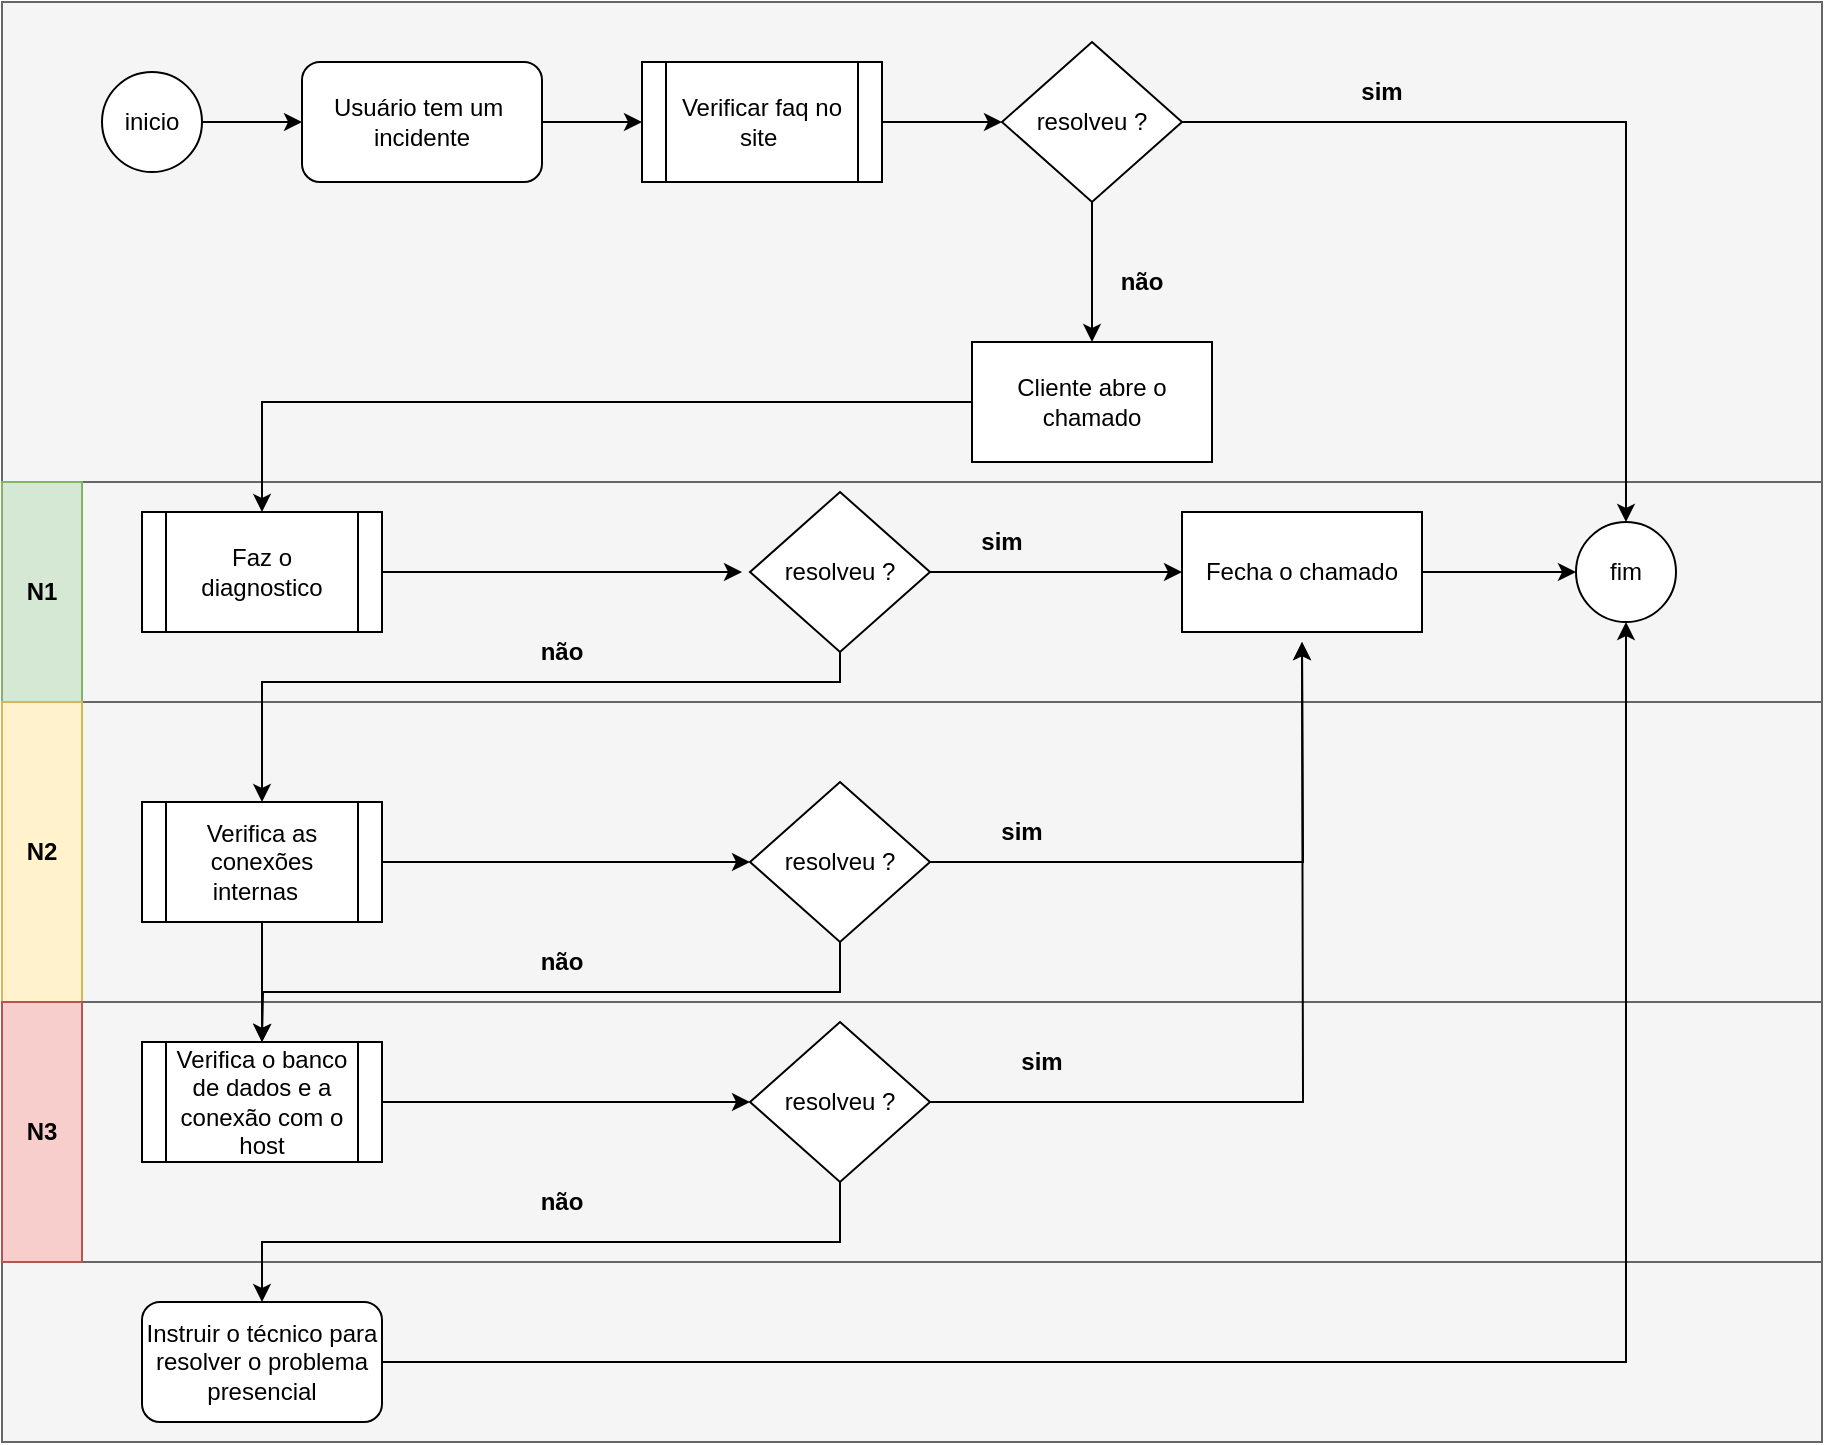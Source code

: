 <mxfile version="13.10.9" type="device"><diagram id="phbRM9F4ThqcNFiPo-oF" name="Page-1"><mxGraphModel dx="1422" dy="794" grid="1" gridSize="10" guides="1" tooltips="1" connect="1" arrows="1" fold="1" page="1" pageScale="1" pageWidth="827" pageHeight="1169" math="0" shadow="0"><root><mxCell id="0"/><mxCell id="1" parent="0"/><mxCell id="-6JptFEK05dHUCu8RsX5-108" value="" style="rounded=0;whiteSpace=wrap;html=1;fillColor=#f5f5f5;strokeColor=#666666;fontColor=#333333;" vertex="1" parent="1"><mxGeometry x="40" y="1010" width="910" height="90" as="geometry"/></mxCell><mxCell id="-6JptFEK05dHUCu8RsX5-107" value="" style="rounded=0;whiteSpace=wrap;html=1;fillColor=#f5f5f5;strokeColor=#666666;fontColor=#333333;" vertex="1" parent="1"><mxGeometry x="40" y="870" width="910" height="140" as="geometry"/></mxCell><mxCell id="-6JptFEK05dHUCu8RsX5-106" value="" style="rounded=0;whiteSpace=wrap;html=1;fillColor=#f5f5f5;strokeColor=#666666;fontColor=#333333;" vertex="1" parent="1"><mxGeometry x="40" y="730" width="910" height="150" as="geometry"/></mxCell><mxCell id="-6JptFEK05dHUCu8RsX5-105" value="" style="rounded=0;whiteSpace=wrap;html=1;fillColor=#f5f5f5;strokeColor=#666666;fontColor=#333333;" vertex="1" parent="1"><mxGeometry x="40" y="620" width="910" height="110" as="geometry"/></mxCell><mxCell id="-6JptFEK05dHUCu8RsX5-104" value="" style="rounded=0;whiteSpace=wrap;html=1;fillColor=#f5f5f5;strokeColor=#666666;fontColor=#333333;" vertex="1" parent="1"><mxGeometry x="40" y="380" width="910" height="240" as="geometry"/></mxCell><mxCell id="-6JptFEK05dHUCu8RsX5-3" style="edgeStyle=orthogonalEdgeStyle;rounded=0;orthogonalLoop=1;jettySize=auto;html=1;" edge="1" parent="1" source="-6JptFEK05dHUCu8RsX5-1" target="-6JptFEK05dHUCu8RsX5-2"><mxGeometry relative="1" as="geometry"/></mxCell><mxCell id="-6JptFEK05dHUCu8RsX5-1" value="inicio" style="ellipse;whiteSpace=wrap;html=1;aspect=fixed;" vertex="1" parent="1"><mxGeometry x="90" y="415" width="50" height="50" as="geometry"/></mxCell><mxCell id="-6JptFEK05dHUCu8RsX5-5" style="edgeStyle=orthogonalEdgeStyle;rounded=0;orthogonalLoop=1;jettySize=auto;html=1;" edge="1" parent="1" source="-6JptFEK05dHUCu8RsX5-2" target="-6JptFEK05dHUCu8RsX5-4"><mxGeometry relative="1" as="geometry"/></mxCell><mxCell id="-6JptFEK05dHUCu8RsX5-2" value="Usuário tem um&amp;nbsp;&lt;br&gt;incidente" style="rounded=1;whiteSpace=wrap;html=1;" vertex="1" parent="1"><mxGeometry x="190" y="410" width="120" height="60" as="geometry"/></mxCell><mxCell id="-6JptFEK05dHUCu8RsX5-51" style="edgeStyle=orthogonalEdgeStyle;rounded=0;orthogonalLoop=1;jettySize=auto;html=1;entryX=0;entryY=0.5;entryDx=0;entryDy=0;" edge="1" parent="1" source="-6JptFEK05dHUCu8RsX5-4" target="-6JptFEK05dHUCu8RsX5-43"><mxGeometry relative="1" as="geometry"/></mxCell><mxCell id="-6JptFEK05dHUCu8RsX5-4" value="Verificar faq no site&amp;nbsp;" style="shape=process;whiteSpace=wrap;html=1;backgroundOutline=1;" vertex="1" parent="1"><mxGeometry x="360" y="410" width="120" height="60" as="geometry"/></mxCell><mxCell id="-6JptFEK05dHUCu8RsX5-59" style="edgeStyle=orthogonalEdgeStyle;rounded=0;orthogonalLoop=1;jettySize=auto;html=1;entryX=0.5;entryY=0;entryDx=0;entryDy=0;" edge="1" parent="1" source="-6JptFEK05dHUCu8RsX5-40" target="-6JptFEK05dHUCu8RsX5-41"><mxGeometry relative="1" as="geometry"/></mxCell><mxCell id="-6JptFEK05dHUCu8RsX5-40" value="Cliente abre o chamado" style="rounded=0;whiteSpace=wrap;html=1;" vertex="1" parent="1"><mxGeometry x="525" y="550" width="120" height="60" as="geometry"/></mxCell><mxCell id="-6JptFEK05dHUCu8RsX5-60" style="edgeStyle=orthogonalEdgeStyle;rounded=0;orthogonalLoop=1;jettySize=auto;html=1;exitX=1;exitY=0.5;exitDx=0;exitDy=0;" edge="1" parent="1" source="-6JptFEK05dHUCu8RsX5-41"><mxGeometry relative="1" as="geometry"><mxPoint x="410" y="665" as="targetPoint"/></mxGeometry></mxCell><mxCell id="-6JptFEK05dHUCu8RsX5-41" value="Faz o diagnostico" style="shape=process;whiteSpace=wrap;html=1;backgroundOutline=1;" vertex="1" parent="1"><mxGeometry x="110" y="635" width="120" height="60" as="geometry"/></mxCell><mxCell id="-6JptFEK05dHUCu8RsX5-53" style="edgeStyle=orthogonalEdgeStyle;rounded=0;orthogonalLoop=1;jettySize=auto;html=1;" edge="1" parent="1" source="-6JptFEK05dHUCu8RsX5-43" target="-6JptFEK05dHUCu8RsX5-40"><mxGeometry relative="1" as="geometry"/></mxCell><mxCell id="-6JptFEK05dHUCu8RsX5-55" style="edgeStyle=orthogonalEdgeStyle;rounded=0;orthogonalLoop=1;jettySize=auto;html=1;exitX=1;exitY=0.5;exitDx=0;exitDy=0;entryX=0.5;entryY=0;entryDx=0;entryDy=0;" edge="1" parent="1" source="-6JptFEK05dHUCu8RsX5-43" target="-6JptFEK05dHUCu8RsX5-54"><mxGeometry relative="1" as="geometry"/></mxCell><mxCell id="-6JptFEK05dHUCu8RsX5-43" value="resolveu ?" style="rhombus;whiteSpace=wrap;html=1;" vertex="1" parent="1"><mxGeometry x="540" y="400" width="90" height="80" as="geometry"/></mxCell><mxCell id="-6JptFEK05dHUCu8RsX5-54" value="fim" style="ellipse;whiteSpace=wrap;html=1;aspect=fixed;" vertex="1" parent="1"><mxGeometry x="827" y="640" width="50" height="50" as="geometry"/></mxCell><mxCell id="-6JptFEK05dHUCu8RsX5-56" value="&lt;b&gt;sim&lt;/b&gt;" style="text;html=1;strokeColor=none;fillColor=none;align=center;verticalAlign=middle;whiteSpace=wrap;rounded=0;" vertex="1" parent="1"><mxGeometry x="710" y="415" width="40" height="20" as="geometry"/></mxCell><mxCell id="-6JptFEK05dHUCu8RsX5-58" value="&lt;b&gt;não&lt;/b&gt;" style="text;html=1;strokeColor=none;fillColor=none;align=center;verticalAlign=middle;whiteSpace=wrap;rounded=0;" vertex="1" parent="1"><mxGeometry x="590" y="510" width="40" height="20" as="geometry"/></mxCell><mxCell id="-6JptFEK05dHUCu8RsX5-66" style="edgeStyle=orthogonalEdgeStyle;rounded=0;orthogonalLoop=1;jettySize=auto;html=1;entryX=0.5;entryY=0;entryDx=0;entryDy=0;" edge="1" parent="1" source="-6JptFEK05dHUCu8RsX5-61" target="-6JptFEK05dHUCu8RsX5-64"><mxGeometry relative="1" as="geometry"><Array as="points"><mxPoint x="459" y="720"/><mxPoint x="170" y="720"/></Array></mxGeometry></mxCell><mxCell id="-6JptFEK05dHUCu8RsX5-77" style="edgeStyle=orthogonalEdgeStyle;rounded=0;orthogonalLoop=1;jettySize=auto;html=1;" edge="1" parent="1" source="-6JptFEK05dHUCu8RsX5-61" target="-6JptFEK05dHUCu8RsX5-75"><mxGeometry relative="1" as="geometry"/></mxCell><mxCell id="-6JptFEK05dHUCu8RsX5-61" value="resolveu ?" style="rhombus;whiteSpace=wrap;html=1;" vertex="1" parent="1"><mxGeometry x="414" y="625" width="90" height="80" as="geometry"/></mxCell><mxCell id="-6JptFEK05dHUCu8RsX5-63" value="&lt;b&gt;sim&lt;/b&gt;" style="text;html=1;strokeColor=none;fillColor=none;align=center;verticalAlign=middle;whiteSpace=wrap;rounded=0;" vertex="1" parent="1"><mxGeometry x="520" y="640" width="40" height="20" as="geometry"/></mxCell><mxCell id="-6JptFEK05dHUCu8RsX5-80" style="edgeStyle=orthogonalEdgeStyle;rounded=0;orthogonalLoop=1;jettySize=auto;html=1;exitX=1;exitY=0.5;exitDx=0;exitDy=0;entryX=0;entryY=0.5;entryDx=0;entryDy=0;" edge="1" parent="1" source="-6JptFEK05dHUCu8RsX5-64" target="-6JptFEK05dHUCu8RsX5-79"><mxGeometry relative="1" as="geometry"/></mxCell><mxCell id="-6JptFEK05dHUCu8RsX5-84" style="edgeStyle=orthogonalEdgeStyle;rounded=0;orthogonalLoop=1;jettySize=auto;html=1;" edge="1" parent="1" source="-6JptFEK05dHUCu8RsX5-64" target="-6JptFEK05dHUCu8RsX5-82"><mxGeometry relative="1" as="geometry"/></mxCell><mxCell id="-6JptFEK05dHUCu8RsX5-64" value="Verifica as conexões internas&amp;nbsp;&amp;nbsp;" style="shape=process;whiteSpace=wrap;html=1;backgroundOutline=1;" vertex="1" parent="1"><mxGeometry x="110" y="780" width="120" height="60" as="geometry"/></mxCell><mxCell id="-6JptFEK05dHUCu8RsX5-65" value="&lt;b&gt;N1&lt;/b&gt;" style="text;html=1;strokeColor=#82b366;fillColor=#d5e8d4;align=center;verticalAlign=middle;whiteSpace=wrap;rounded=0;rotation=0;" vertex="1" parent="1"><mxGeometry x="40" y="620" width="40" height="110" as="geometry"/></mxCell><mxCell id="-6JptFEK05dHUCu8RsX5-74" value="&lt;b&gt;não&lt;/b&gt;" style="text;html=1;strokeColor=none;fillColor=none;align=center;verticalAlign=middle;whiteSpace=wrap;rounded=0;" vertex="1" parent="1"><mxGeometry x="300" y="695" width="40" height="20" as="geometry"/></mxCell><mxCell id="-6JptFEK05dHUCu8RsX5-76" style="edgeStyle=orthogonalEdgeStyle;rounded=0;orthogonalLoop=1;jettySize=auto;html=1;" edge="1" parent="1" source="-6JptFEK05dHUCu8RsX5-75" target="-6JptFEK05dHUCu8RsX5-54"><mxGeometry relative="1" as="geometry"/></mxCell><mxCell id="-6JptFEK05dHUCu8RsX5-75" value="Fecha o chamado" style="rounded=0;whiteSpace=wrap;html=1;" vertex="1" parent="1"><mxGeometry x="630" y="635" width="120" height="60" as="geometry"/></mxCell><mxCell id="-6JptFEK05dHUCu8RsX5-81" style="edgeStyle=orthogonalEdgeStyle;rounded=0;orthogonalLoop=1;jettySize=auto;html=1;" edge="1" parent="1" source="-6JptFEK05dHUCu8RsX5-79"><mxGeometry relative="1" as="geometry"><mxPoint x="690" y="700" as="targetPoint"/></mxGeometry></mxCell><mxCell id="-6JptFEK05dHUCu8RsX5-89" style="edgeStyle=orthogonalEdgeStyle;rounded=0;orthogonalLoop=1;jettySize=auto;html=1;exitX=0.5;exitY=1;exitDx=0;exitDy=0;" edge="1" parent="1" source="-6JptFEK05dHUCu8RsX5-79"><mxGeometry relative="1" as="geometry"><mxPoint x="170" y="900" as="targetPoint"/></mxGeometry></mxCell><mxCell id="-6JptFEK05dHUCu8RsX5-79" value="resolveu ?" style="rhombus;whiteSpace=wrap;html=1;" vertex="1" parent="1"><mxGeometry x="414" y="770" width="90" height="80" as="geometry"/></mxCell><mxCell id="-6JptFEK05dHUCu8RsX5-87" style="edgeStyle=orthogonalEdgeStyle;rounded=0;orthogonalLoop=1;jettySize=auto;html=1;" edge="1" parent="1" source="-6JptFEK05dHUCu8RsX5-82" target="-6JptFEK05dHUCu8RsX5-86"><mxGeometry relative="1" as="geometry"/></mxCell><mxCell id="-6JptFEK05dHUCu8RsX5-82" value="Verifica o banco de dados e a conexão com o host" style="shape=process;whiteSpace=wrap;html=1;backgroundOutline=1;" vertex="1" parent="1"><mxGeometry x="110" y="900" width="120" height="60" as="geometry"/></mxCell><mxCell id="-6JptFEK05dHUCu8RsX5-83" value="&lt;b&gt;sim&lt;/b&gt;" style="text;html=1;strokeColor=none;fillColor=none;align=center;verticalAlign=middle;whiteSpace=wrap;rounded=0;" vertex="1" parent="1"><mxGeometry x="530" y="785" width="40" height="20" as="geometry"/></mxCell><mxCell id="-6JptFEK05dHUCu8RsX5-88" style="edgeStyle=orthogonalEdgeStyle;rounded=0;orthogonalLoop=1;jettySize=auto;html=1;" edge="1" parent="1" source="-6JptFEK05dHUCu8RsX5-86"><mxGeometry relative="1" as="geometry"><mxPoint x="690" y="700" as="targetPoint"/></mxGeometry></mxCell><mxCell id="-6JptFEK05dHUCu8RsX5-93" style="edgeStyle=orthogonalEdgeStyle;rounded=0;orthogonalLoop=1;jettySize=auto;html=1;exitX=0.5;exitY=1;exitDx=0;exitDy=0;entryX=0.5;entryY=0;entryDx=0;entryDy=0;" edge="1" parent="1" source="-6JptFEK05dHUCu8RsX5-86" target="-6JptFEK05dHUCu8RsX5-92"><mxGeometry relative="1" as="geometry"/></mxCell><mxCell id="-6JptFEK05dHUCu8RsX5-86" value="resolveu ?" style="rhombus;whiteSpace=wrap;html=1;" vertex="1" parent="1"><mxGeometry x="414" y="890" width="90" height="80" as="geometry"/></mxCell><mxCell id="-6JptFEK05dHUCu8RsX5-90" value="&lt;b&gt;não&lt;/b&gt;" style="text;html=1;strokeColor=none;fillColor=none;align=center;verticalAlign=middle;whiteSpace=wrap;rounded=0;" vertex="1" parent="1"><mxGeometry x="300" y="850" width="40" height="20" as="geometry"/></mxCell><mxCell id="-6JptFEK05dHUCu8RsX5-91" value="&lt;b&gt;sim&lt;/b&gt;" style="text;html=1;strokeColor=none;fillColor=none;align=center;verticalAlign=middle;whiteSpace=wrap;rounded=0;" vertex="1" parent="1"><mxGeometry x="540" y="900" width="40" height="20" as="geometry"/></mxCell><mxCell id="-6JptFEK05dHUCu8RsX5-94" style="edgeStyle=orthogonalEdgeStyle;rounded=0;orthogonalLoop=1;jettySize=auto;html=1;exitX=1;exitY=0.5;exitDx=0;exitDy=0;entryX=0.5;entryY=1;entryDx=0;entryDy=0;" edge="1" parent="1" source="-6JptFEK05dHUCu8RsX5-92" target="-6JptFEK05dHUCu8RsX5-54"><mxGeometry relative="1" as="geometry"/></mxCell><mxCell id="-6JptFEK05dHUCu8RsX5-92" value="Instruir o técnico para resolver o problema presencial" style="rounded=1;whiteSpace=wrap;html=1;" vertex="1" parent="1"><mxGeometry x="110" y="1030" width="120" height="60" as="geometry"/></mxCell><mxCell id="-6JptFEK05dHUCu8RsX5-95" value="&lt;b&gt;não&lt;/b&gt;" style="text;html=1;strokeColor=none;fillColor=none;align=center;verticalAlign=middle;whiteSpace=wrap;rounded=0;" vertex="1" parent="1"><mxGeometry x="300" y="970" width="40" height="20" as="geometry"/></mxCell><mxCell id="-6JptFEK05dHUCu8RsX5-111" value="&lt;b&gt;N2&lt;/b&gt;" style="text;html=1;strokeColor=#d6b656;fillColor=#fff2cc;align=center;verticalAlign=middle;whiteSpace=wrap;rounded=0;rotation=0;" vertex="1" parent="1"><mxGeometry x="40" y="730" width="40" height="150" as="geometry"/></mxCell><mxCell id="-6JptFEK05dHUCu8RsX5-112" value="&lt;b&gt;N3&lt;/b&gt;" style="text;html=1;strokeColor=#b85450;fillColor=#f8cecc;align=center;verticalAlign=middle;whiteSpace=wrap;rounded=0;rotation=0;" vertex="1" parent="1"><mxGeometry x="40" y="880" width="40" height="130" as="geometry"/></mxCell></root></mxGraphModel></diagram></mxfile>